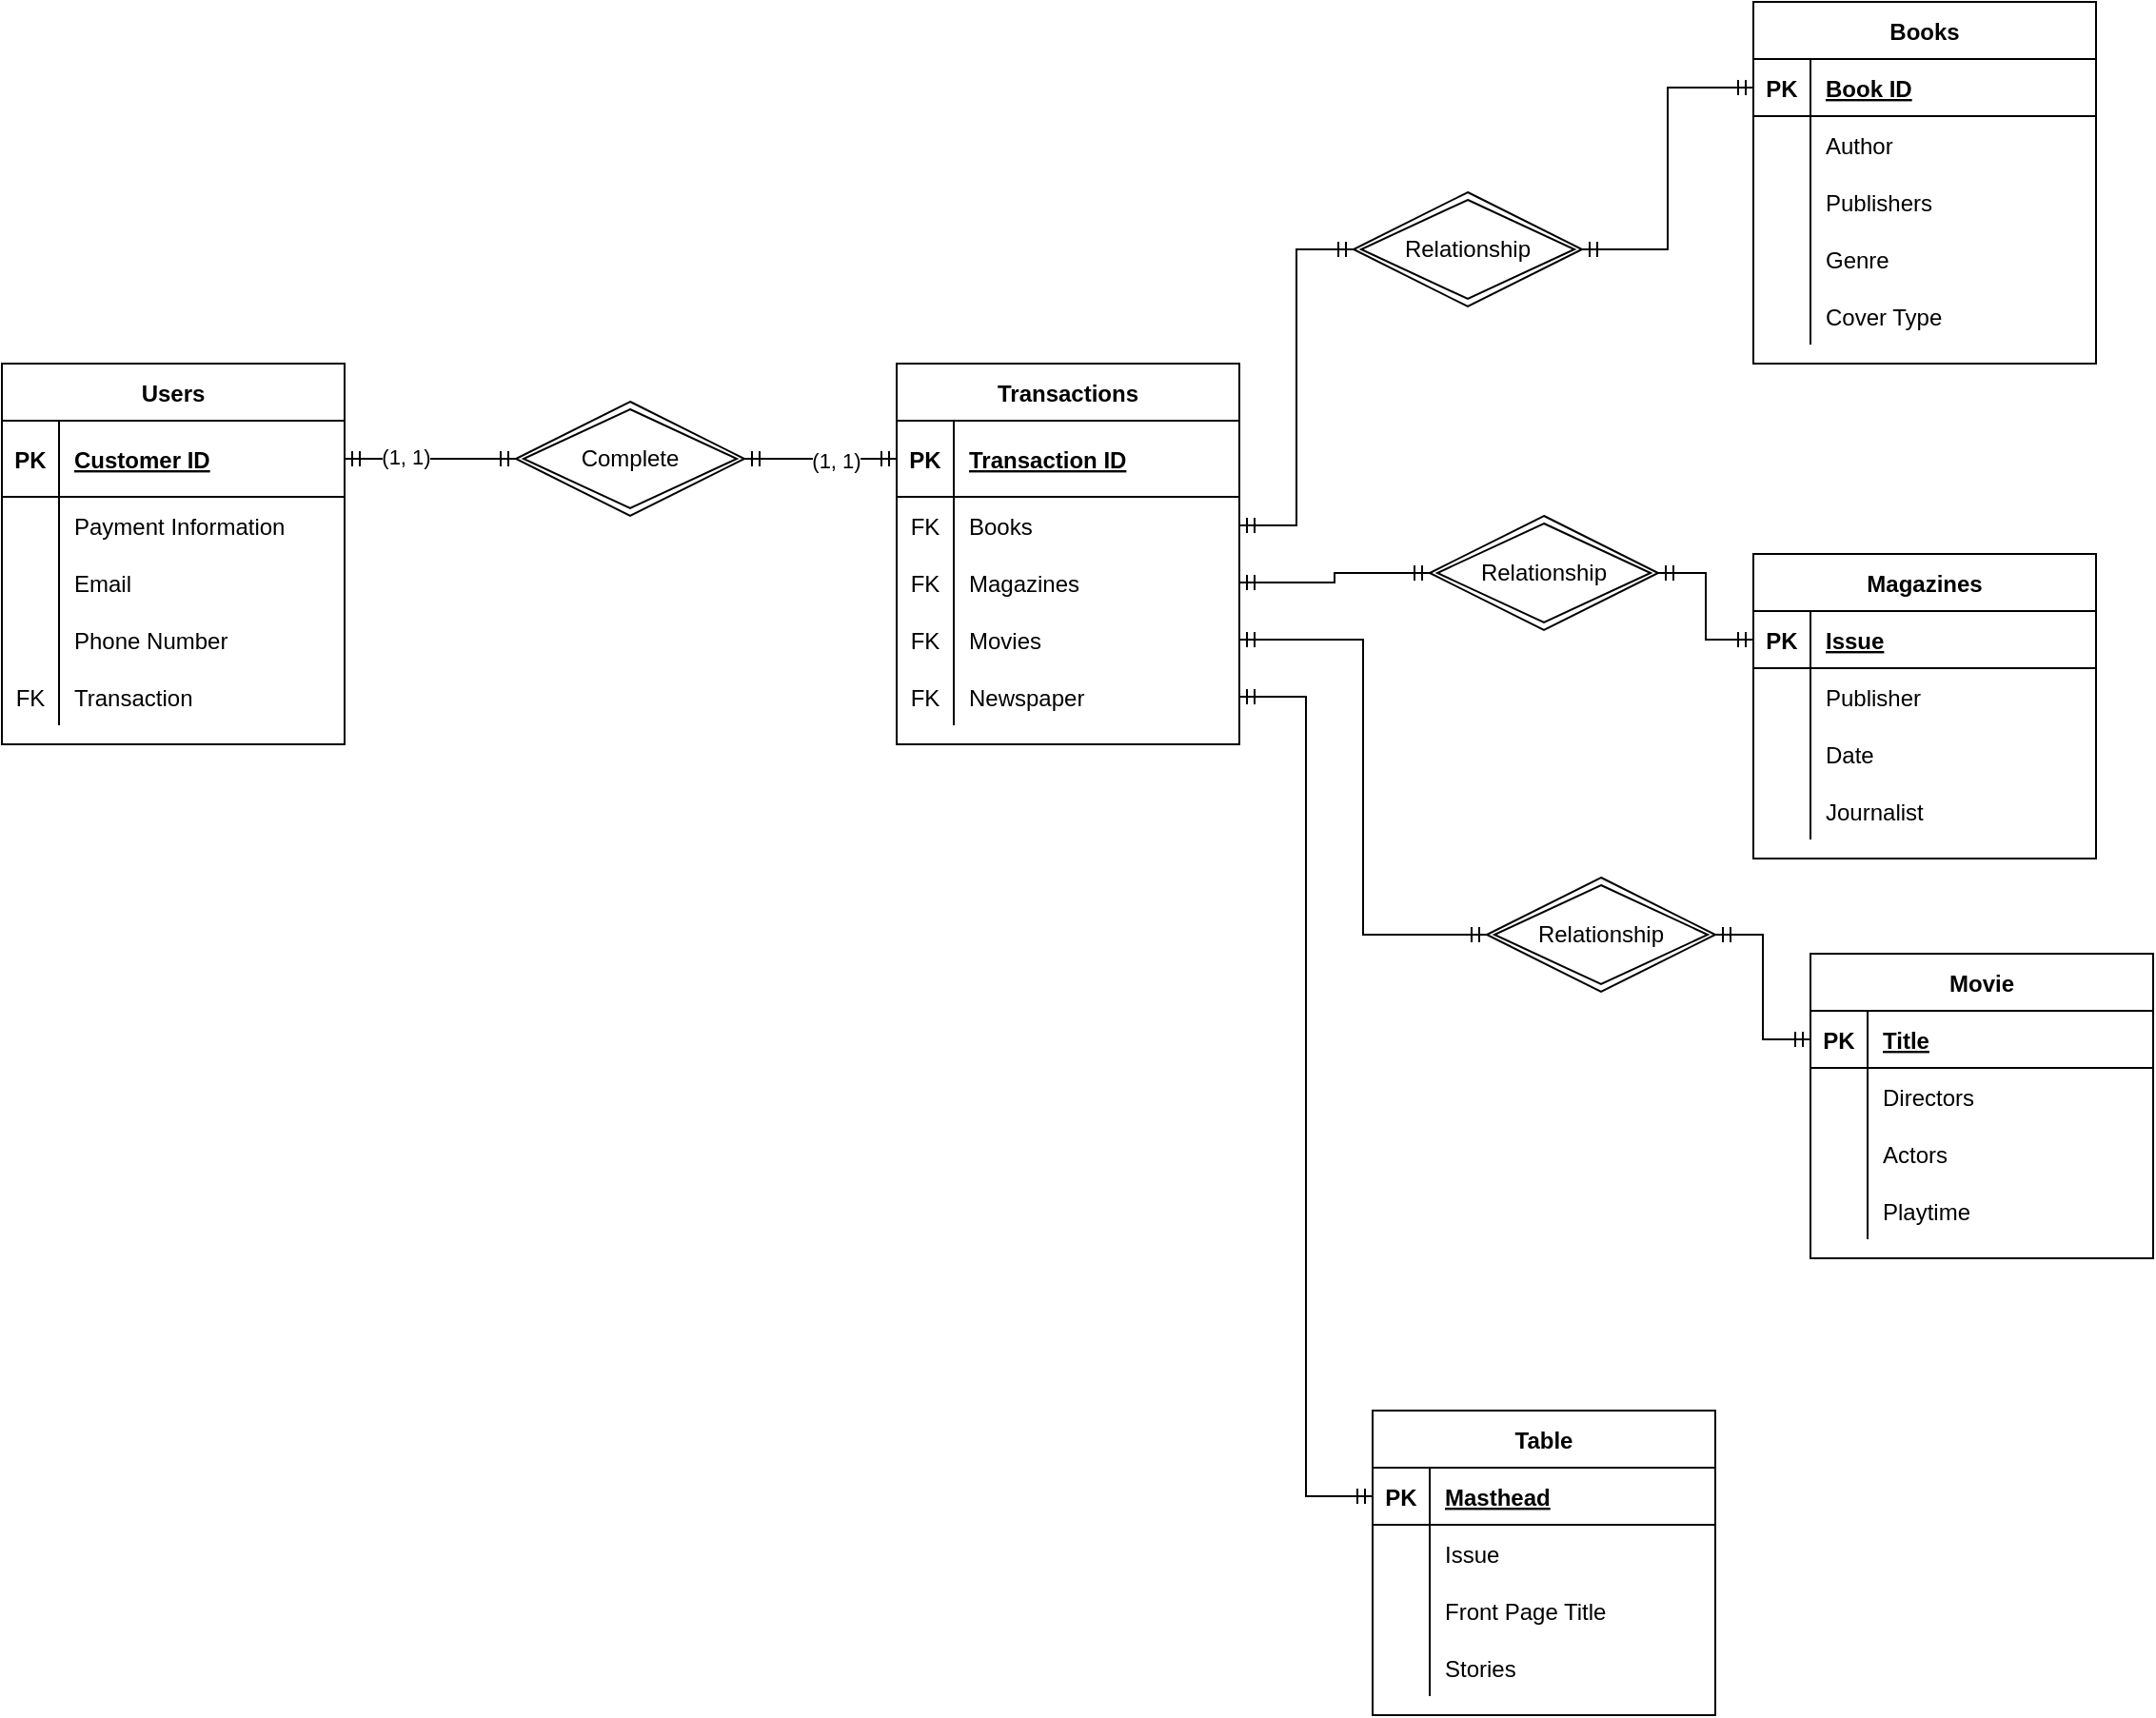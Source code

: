 <mxfile version="13.8.7" type="github">
  <diagram id="-OkYeFlXcW50eORPE0BI" name="Page-1">
    <mxGraphModel dx="1483" dy="829" grid="1" gridSize="10" guides="1" tooltips="1" connect="1" arrows="1" fold="1" page="1" pageScale="1" pageWidth="850" pageHeight="1100" math="0" shadow="0">
      <root>
        <mxCell id="0" />
        <mxCell id="1" parent="0" />
        <mxCell id="07V4wg7Vuul0YKt843KW-1" value="Users" style="shape=table;startSize=30;container=1;collapsible=1;childLayout=tableLayout;fixedRows=1;rowLines=0;fontStyle=1;align=center;resizeLast=1;" vertex="1" parent="1">
          <mxGeometry x="110" y="200" width="180" height="200" as="geometry" />
        </mxCell>
        <mxCell id="07V4wg7Vuul0YKt843KW-2" value="" style="shape=partialRectangle;collapsible=0;dropTarget=0;pointerEvents=0;fillColor=none;top=0;left=0;bottom=1;right=0;points=[[0,0.5],[1,0.5]];portConstraint=eastwest;" vertex="1" parent="07V4wg7Vuul0YKt843KW-1">
          <mxGeometry y="30" width="180" height="40" as="geometry" />
        </mxCell>
        <mxCell id="07V4wg7Vuul0YKt843KW-3" value="PK" style="shape=partialRectangle;connectable=0;fillColor=none;top=0;left=0;bottom=0;right=0;fontStyle=1;overflow=hidden;" vertex="1" parent="07V4wg7Vuul0YKt843KW-2">
          <mxGeometry width="30" height="40" as="geometry" />
        </mxCell>
        <mxCell id="07V4wg7Vuul0YKt843KW-4" value="Customer ID" style="shape=partialRectangle;connectable=0;fillColor=none;top=0;left=0;bottom=0;right=0;align=left;spacingLeft=6;fontStyle=5;overflow=hidden;" vertex="1" parent="07V4wg7Vuul0YKt843KW-2">
          <mxGeometry x="30" width="150" height="40" as="geometry" />
        </mxCell>
        <mxCell id="07V4wg7Vuul0YKt843KW-5" value="" style="shape=partialRectangle;collapsible=0;dropTarget=0;pointerEvents=0;fillColor=none;top=0;left=0;bottom=0;right=0;points=[[0,0.5],[1,0.5]];portConstraint=eastwest;" vertex="1" parent="07V4wg7Vuul0YKt843KW-1">
          <mxGeometry y="70" width="180" height="30" as="geometry" />
        </mxCell>
        <mxCell id="07V4wg7Vuul0YKt843KW-6" value="" style="shape=partialRectangle;connectable=0;fillColor=none;top=0;left=0;bottom=0;right=0;editable=1;overflow=hidden;" vertex="1" parent="07V4wg7Vuul0YKt843KW-5">
          <mxGeometry width="30" height="30" as="geometry" />
        </mxCell>
        <mxCell id="07V4wg7Vuul0YKt843KW-7" value="Payment Information" style="shape=partialRectangle;connectable=0;fillColor=none;top=0;left=0;bottom=0;right=0;align=left;spacingLeft=6;overflow=hidden;" vertex="1" parent="07V4wg7Vuul0YKt843KW-5">
          <mxGeometry x="30" width="150" height="30" as="geometry" />
        </mxCell>
        <mxCell id="07V4wg7Vuul0YKt843KW-8" value="" style="shape=partialRectangle;collapsible=0;dropTarget=0;pointerEvents=0;fillColor=none;top=0;left=0;bottom=0;right=0;points=[[0,0.5],[1,0.5]];portConstraint=eastwest;" vertex="1" parent="07V4wg7Vuul0YKt843KW-1">
          <mxGeometry y="100" width="180" height="30" as="geometry" />
        </mxCell>
        <mxCell id="07V4wg7Vuul0YKt843KW-9" value="" style="shape=partialRectangle;connectable=0;fillColor=none;top=0;left=0;bottom=0;right=0;editable=1;overflow=hidden;" vertex="1" parent="07V4wg7Vuul0YKt843KW-8">
          <mxGeometry width="30" height="30" as="geometry" />
        </mxCell>
        <mxCell id="07V4wg7Vuul0YKt843KW-10" value="Email" style="shape=partialRectangle;connectable=0;fillColor=none;top=0;left=0;bottom=0;right=0;align=left;spacingLeft=6;overflow=hidden;" vertex="1" parent="07V4wg7Vuul0YKt843KW-8">
          <mxGeometry x="30" width="150" height="30" as="geometry" />
        </mxCell>
        <mxCell id="07V4wg7Vuul0YKt843KW-11" value="" style="shape=partialRectangle;collapsible=0;dropTarget=0;pointerEvents=0;fillColor=none;top=0;left=0;bottom=0;right=0;points=[[0,0.5],[1,0.5]];portConstraint=eastwest;" vertex="1" parent="07V4wg7Vuul0YKt843KW-1">
          <mxGeometry y="130" width="180" height="30" as="geometry" />
        </mxCell>
        <mxCell id="07V4wg7Vuul0YKt843KW-12" value="" style="shape=partialRectangle;connectable=0;fillColor=none;top=0;left=0;bottom=0;right=0;editable=1;overflow=hidden;" vertex="1" parent="07V4wg7Vuul0YKt843KW-11">
          <mxGeometry width="30" height="30" as="geometry" />
        </mxCell>
        <mxCell id="07V4wg7Vuul0YKt843KW-13" value="Phone Number" style="shape=partialRectangle;connectable=0;fillColor=none;top=0;left=0;bottom=0;right=0;align=left;spacingLeft=6;overflow=hidden;" vertex="1" parent="07V4wg7Vuul0YKt843KW-11">
          <mxGeometry x="30" width="150" height="30" as="geometry" />
        </mxCell>
        <mxCell id="07V4wg7Vuul0YKt843KW-79" value="" style="shape=partialRectangle;collapsible=0;dropTarget=0;pointerEvents=0;fillColor=none;top=0;left=0;bottom=0;right=0;points=[[0,0.5],[1,0.5]];portConstraint=eastwest;" vertex="1" parent="07V4wg7Vuul0YKt843KW-1">
          <mxGeometry y="160" width="180" height="30" as="geometry" />
        </mxCell>
        <mxCell id="07V4wg7Vuul0YKt843KW-80" value="FK" style="shape=partialRectangle;connectable=0;fillColor=none;top=0;left=0;bottom=0;right=0;editable=1;overflow=hidden;" vertex="1" parent="07V4wg7Vuul0YKt843KW-79">
          <mxGeometry width="30" height="30" as="geometry" />
        </mxCell>
        <mxCell id="07V4wg7Vuul0YKt843KW-81" value="Transaction" style="shape=partialRectangle;connectable=0;fillColor=none;top=0;left=0;bottom=0;right=0;align=left;spacingLeft=6;overflow=hidden;" vertex="1" parent="07V4wg7Vuul0YKt843KW-79">
          <mxGeometry x="30" width="150" height="30" as="geometry" />
        </mxCell>
        <mxCell id="07V4wg7Vuul0YKt843KW-14" value="Books" style="shape=table;startSize=30;container=1;collapsible=1;childLayout=tableLayout;fixedRows=1;rowLines=0;fontStyle=1;align=center;resizeLast=1;" vertex="1" parent="1">
          <mxGeometry x="1030" y="10" width="180" height="190" as="geometry" />
        </mxCell>
        <mxCell id="07V4wg7Vuul0YKt843KW-15" value="" style="shape=partialRectangle;collapsible=0;dropTarget=0;pointerEvents=0;fillColor=none;top=0;left=0;bottom=1;right=0;points=[[0,0.5],[1,0.5]];portConstraint=eastwest;" vertex="1" parent="07V4wg7Vuul0YKt843KW-14">
          <mxGeometry y="30" width="180" height="30" as="geometry" />
        </mxCell>
        <mxCell id="07V4wg7Vuul0YKt843KW-16" value="PK" style="shape=partialRectangle;connectable=0;fillColor=none;top=0;left=0;bottom=0;right=0;fontStyle=1;overflow=hidden;" vertex="1" parent="07V4wg7Vuul0YKt843KW-15">
          <mxGeometry width="30" height="30" as="geometry" />
        </mxCell>
        <mxCell id="07V4wg7Vuul0YKt843KW-17" value="Book ID" style="shape=partialRectangle;connectable=0;fillColor=none;top=0;left=0;bottom=0;right=0;align=left;spacingLeft=6;fontStyle=5;overflow=hidden;" vertex="1" parent="07V4wg7Vuul0YKt843KW-15">
          <mxGeometry x="30" width="150" height="30" as="geometry" />
        </mxCell>
        <mxCell id="07V4wg7Vuul0YKt843KW-18" value="" style="shape=partialRectangle;collapsible=0;dropTarget=0;pointerEvents=0;fillColor=none;top=0;left=0;bottom=0;right=0;points=[[0,0.5],[1,0.5]];portConstraint=eastwest;" vertex="1" parent="07V4wg7Vuul0YKt843KW-14">
          <mxGeometry y="60" width="180" height="30" as="geometry" />
        </mxCell>
        <mxCell id="07V4wg7Vuul0YKt843KW-19" value="" style="shape=partialRectangle;connectable=0;fillColor=none;top=0;left=0;bottom=0;right=0;editable=1;overflow=hidden;" vertex="1" parent="07V4wg7Vuul0YKt843KW-18">
          <mxGeometry width="30" height="30" as="geometry" />
        </mxCell>
        <mxCell id="07V4wg7Vuul0YKt843KW-20" value="Author" style="shape=partialRectangle;connectable=0;fillColor=none;top=0;left=0;bottom=0;right=0;align=left;spacingLeft=6;overflow=hidden;" vertex="1" parent="07V4wg7Vuul0YKt843KW-18">
          <mxGeometry x="30" width="150" height="30" as="geometry" />
        </mxCell>
        <mxCell id="07V4wg7Vuul0YKt843KW-21" value="" style="shape=partialRectangle;collapsible=0;dropTarget=0;pointerEvents=0;fillColor=none;top=0;left=0;bottom=0;right=0;points=[[0,0.5],[1,0.5]];portConstraint=eastwest;" vertex="1" parent="07V4wg7Vuul0YKt843KW-14">
          <mxGeometry y="90" width="180" height="30" as="geometry" />
        </mxCell>
        <mxCell id="07V4wg7Vuul0YKt843KW-22" value="" style="shape=partialRectangle;connectable=0;fillColor=none;top=0;left=0;bottom=0;right=0;editable=1;overflow=hidden;" vertex="1" parent="07V4wg7Vuul0YKt843KW-21">
          <mxGeometry width="30" height="30" as="geometry" />
        </mxCell>
        <mxCell id="07V4wg7Vuul0YKt843KW-23" value="Publishers" style="shape=partialRectangle;connectable=0;fillColor=none;top=0;left=0;bottom=0;right=0;align=left;spacingLeft=6;overflow=hidden;" vertex="1" parent="07V4wg7Vuul0YKt843KW-21">
          <mxGeometry x="30" width="150" height="30" as="geometry" />
        </mxCell>
        <mxCell id="07V4wg7Vuul0YKt843KW-24" value="" style="shape=partialRectangle;collapsible=0;dropTarget=0;pointerEvents=0;fillColor=none;top=0;left=0;bottom=0;right=0;points=[[0,0.5],[1,0.5]];portConstraint=eastwest;" vertex="1" parent="07V4wg7Vuul0YKt843KW-14">
          <mxGeometry y="120" width="180" height="30" as="geometry" />
        </mxCell>
        <mxCell id="07V4wg7Vuul0YKt843KW-25" value="" style="shape=partialRectangle;connectable=0;fillColor=none;top=0;left=0;bottom=0;right=0;editable=1;overflow=hidden;" vertex="1" parent="07V4wg7Vuul0YKt843KW-24">
          <mxGeometry width="30" height="30" as="geometry" />
        </mxCell>
        <mxCell id="07V4wg7Vuul0YKt843KW-26" value="Genre" style="shape=partialRectangle;connectable=0;fillColor=none;top=0;left=0;bottom=0;right=0;align=left;spacingLeft=6;overflow=hidden;" vertex="1" parent="07V4wg7Vuul0YKt843KW-24">
          <mxGeometry x="30" width="150" height="30" as="geometry" />
        </mxCell>
        <mxCell id="07V4wg7Vuul0YKt843KW-88" value="" style="shape=partialRectangle;collapsible=0;dropTarget=0;pointerEvents=0;fillColor=none;top=0;left=0;bottom=0;right=0;points=[[0,0.5],[1,0.5]];portConstraint=eastwest;" vertex="1" parent="07V4wg7Vuul0YKt843KW-14">
          <mxGeometry y="150" width="180" height="30" as="geometry" />
        </mxCell>
        <mxCell id="07V4wg7Vuul0YKt843KW-89" value="" style="shape=partialRectangle;connectable=0;fillColor=none;top=0;left=0;bottom=0;right=0;editable=1;overflow=hidden;" vertex="1" parent="07V4wg7Vuul0YKt843KW-88">
          <mxGeometry width="30" height="30" as="geometry" />
        </mxCell>
        <mxCell id="07V4wg7Vuul0YKt843KW-90" value="Cover Type" style="shape=partialRectangle;connectable=0;fillColor=none;top=0;left=0;bottom=0;right=0;align=left;spacingLeft=6;overflow=hidden;" vertex="1" parent="07V4wg7Vuul0YKt843KW-88">
          <mxGeometry x="30" width="150" height="30" as="geometry" />
        </mxCell>
        <mxCell id="07V4wg7Vuul0YKt843KW-27" value="Movie" style="shape=table;startSize=30;container=1;collapsible=1;childLayout=tableLayout;fixedRows=1;rowLines=0;fontStyle=1;align=center;resizeLast=1;" vertex="1" parent="1">
          <mxGeometry x="1060" y="510" width="180" height="160" as="geometry" />
        </mxCell>
        <mxCell id="07V4wg7Vuul0YKt843KW-28" value="" style="shape=partialRectangle;collapsible=0;dropTarget=0;pointerEvents=0;fillColor=none;top=0;left=0;bottom=1;right=0;points=[[0,0.5],[1,0.5]];portConstraint=eastwest;" vertex="1" parent="07V4wg7Vuul0YKt843KW-27">
          <mxGeometry y="30" width="180" height="30" as="geometry" />
        </mxCell>
        <mxCell id="07V4wg7Vuul0YKt843KW-29" value="PK" style="shape=partialRectangle;connectable=0;fillColor=none;top=0;left=0;bottom=0;right=0;fontStyle=1;overflow=hidden;" vertex="1" parent="07V4wg7Vuul0YKt843KW-28">
          <mxGeometry width="30" height="30" as="geometry" />
        </mxCell>
        <mxCell id="07V4wg7Vuul0YKt843KW-30" value="Title" style="shape=partialRectangle;connectable=0;fillColor=none;top=0;left=0;bottom=0;right=0;align=left;spacingLeft=6;fontStyle=5;overflow=hidden;" vertex="1" parent="07V4wg7Vuul0YKt843KW-28">
          <mxGeometry x="30" width="150" height="30" as="geometry" />
        </mxCell>
        <mxCell id="07V4wg7Vuul0YKt843KW-31" value="" style="shape=partialRectangle;collapsible=0;dropTarget=0;pointerEvents=0;fillColor=none;top=0;left=0;bottom=0;right=0;points=[[0,0.5],[1,0.5]];portConstraint=eastwest;" vertex="1" parent="07V4wg7Vuul0YKt843KW-27">
          <mxGeometry y="60" width="180" height="30" as="geometry" />
        </mxCell>
        <mxCell id="07V4wg7Vuul0YKt843KW-32" value="" style="shape=partialRectangle;connectable=0;fillColor=none;top=0;left=0;bottom=0;right=0;editable=1;overflow=hidden;" vertex="1" parent="07V4wg7Vuul0YKt843KW-31">
          <mxGeometry width="30" height="30" as="geometry" />
        </mxCell>
        <mxCell id="07V4wg7Vuul0YKt843KW-33" value="Directors" style="shape=partialRectangle;connectable=0;fillColor=none;top=0;left=0;bottom=0;right=0;align=left;spacingLeft=6;overflow=hidden;" vertex="1" parent="07V4wg7Vuul0YKt843KW-31">
          <mxGeometry x="30" width="150" height="30" as="geometry" />
        </mxCell>
        <mxCell id="07V4wg7Vuul0YKt843KW-34" value="" style="shape=partialRectangle;collapsible=0;dropTarget=0;pointerEvents=0;fillColor=none;top=0;left=0;bottom=0;right=0;points=[[0,0.5],[1,0.5]];portConstraint=eastwest;" vertex="1" parent="07V4wg7Vuul0YKt843KW-27">
          <mxGeometry y="90" width="180" height="30" as="geometry" />
        </mxCell>
        <mxCell id="07V4wg7Vuul0YKt843KW-35" value="" style="shape=partialRectangle;connectable=0;fillColor=none;top=0;left=0;bottom=0;right=0;editable=1;overflow=hidden;" vertex="1" parent="07V4wg7Vuul0YKt843KW-34">
          <mxGeometry width="30" height="30" as="geometry" />
        </mxCell>
        <mxCell id="07V4wg7Vuul0YKt843KW-36" value="Actors" style="shape=partialRectangle;connectable=0;fillColor=none;top=0;left=0;bottom=0;right=0;align=left;spacingLeft=6;overflow=hidden;" vertex="1" parent="07V4wg7Vuul0YKt843KW-34">
          <mxGeometry x="30" width="150" height="30" as="geometry" />
        </mxCell>
        <mxCell id="07V4wg7Vuul0YKt843KW-37" value="" style="shape=partialRectangle;collapsible=0;dropTarget=0;pointerEvents=0;fillColor=none;top=0;left=0;bottom=0;right=0;points=[[0,0.5],[1,0.5]];portConstraint=eastwest;" vertex="1" parent="07V4wg7Vuul0YKt843KW-27">
          <mxGeometry y="120" width="180" height="30" as="geometry" />
        </mxCell>
        <mxCell id="07V4wg7Vuul0YKt843KW-38" value="" style="shape=partialRectangle;connectable=0;fillColor=none;top=0;left=0;bottom=0;right=0;editable=1;overflow=hidden;" vertex="1" parent="07V4wg7Vuul0YKt843KW-37">
          <mxGeometry width="30" height="30" as="geometry" />
        </mxCell>
        <mxCell id="07V4wg7Vuul0YKt843KW-39" value="Playtime" style="shape=partialRectangle;connectable=0;fillColor=none;top=0;left=0;bottom=0;right=0;align=left;spacingLeft=6;overflow=hidden;" vertex="1" parent="07V4wg7Vuul0YKt843KW-37">
          <mxGeometry x="30" width="150" height="30" as="geometry" />
        </mxCell>
        <mxCell id="07V4wg7Vuul0YKt843KW-40" value="Magazines" style="shape=table;startSize=30;container=1;collapsible=1;childLayout=tableLayout;fixedRows=1;rowLines=0;fontStyle=1;align=center;resizeLast=1;" vertex="1" parent="1">
          <mxGeometry x="1030" y="300" width="180" height="160" as="geometry" />
        </mxCell>
        <mxCell id="07V4wg7Vuul0YKt843KW-41" value="" style="shape=partialRectangle;collapsible=0;dropTarget=0;pointerEvents=0;fillColor=none;top=0;left=0;bottom=1;right=0;points=[[0,0.5],[1,0.5]];portConstraint=eastwest;" vertex="1" parent="07V4wg7Vuul0YKt843KW-40">
          <mxGeometry y="30" width="180" height="30" as="geometry" />
        </mxCell>
        <mxCell id="07V4wg7Vuul0YKt843KW-42" value="PK" style="shape=partialRectangle;connectable=0;fillColor=none;top=0;left=0;bottom=0;right=0;fontStyle=1;overflow=hidden;" vertex="1" parent="07V4wg7Vuul0YKt843KW-41">
          <mxGeometry width="30" height="30" as="geometry" />
        </mxCell>
        <mxCell id="07V4wg7Vuul0YKt843KW-43" value="Issue" style="shape=partialRectangle;connectable=0;fillColor=none;top=0;left=0;bottom=0;right=0;align=left;spacingLeft=6;fontStyle=5;overflow=hidden;" vertex="1" parent="07V4wg7Vuul0YKt843KW-41">
          <mxGeometry x="30" width="150" height="30" as="geometry" />
        </mxCell>
        <mxCell id="07V4wg7Vuul0YKt843KW-44" value="" style="shape=partialRectangle;collapsible=0;dropTarget=0;pointerEvents=0;fillColor=none;top=0;left=0;bottom=0;right=0;points=[[0,0.5],[1,0.5]];portConstraint=eastwest;" vertex="1" parent="07V4wg7Vuul0YKt843KW-40">
          <mxGeometry y="60" width="180" height="30" as="geometry" />
        </mxCell>
        <mxCell id="07V4wg7Vuul0YKt843KW-45" value="" style="shape=partialRectangle;connectable=0;fillColor=none;top=0;left=0;bottom=0;right=0;editable=1;overflow=hidden;" vertex="1" parent="07V4wg7Vuul0YKt843KW-44">
          <mxGeometry width="30" height="30" as="geometry" />
        </mxCell>
        <mxCell id="07V4wg7Vuul0YKt843KW-46" value="Publisher" style="shape=partialRectangle;connectable=0;fillColor=none;top=0;left=0;bottom=0;right=0;align=left;spacingLeft=6;overflow=hidden;" vertex="1" parent="07V4wg7Vuul0YKt843KW-44">
          <mxGeometry x="30" width="150" height="30" as="geometry" />
        </mxCell>
        <mxCell id="07V4wg7Vuul0YKt843KW-47" value="" style="shape=partialRectangle;collapsible=0;dropTarget=0;pointerEvents=0;fillColor=none;top=0;left=0;bottom=0;right=0;points=[[0,0.5],[1,0.5]];portConstraint=eastwest;" vertex="1" parent="07V4wg7Vuul0YKt843KW-40">
          <mxGeometry y="90" width="180" height="30" as="geometry" />
        </mxCell>
        <mxCell id="07V4wg7Vuul0YKt843KW-48" value="" style="shape=partialRectangle;connectable=0;fillColor=none;top=0;left=0;bottom=0;right=0;editable=1;overflow=hidden;" vertex="1" parent="07V4wg7Vuul0YKt843KW-47">
          <mxGeometry width="30" height="30" as="geometry" />
        </mxCell>
        <mxCell id="07V4wg7Vuul0YKt843KW-49" value="Date" style="shape=partialRectangle;connectable=0;fillColor=none;top=0;left=0;bottom=0;right=0;align=left;spacingLeft=6;overflow=hidden;" vertex="1" parent="07V4wg7Vuul0YKt843KW-47">
          <mxGeometry x="30" width="150" height="30" as="geometry" />
        </mxCell>
        <mxCell id="07V4wg7Vuul0YKt843KW-50" value="" style="shape=partialRectangle;collapsible=0;dropTarget=0;pointerEvents=0;fillColor=none;top=0;left=0;bottom=0;right=0;points=[[0,0.5],[1,0.5]];portConstraint=eastwest;" vertex="1" parent="07V4wg7Vuul0YKt843KW-40">
          <mxGeometry y="120" width="180" height="30" as="geometry" />
        </mxCell>
        <mxCell id="07V4wg7Vuul0YKt843KW-51" value="" style="shape=partialRectangle;connectable=0;fillColor=none;top=0;left=0;bottom=0;right=0;editable=1;overflow=hidden;" vertex="1" parent="07V4wg7Vuul0YKt843KW-50">
          <mxGeometry width="30" height="30" as="geometry" />
        </mxCell>
        <mxCell id="07V4wg7Vuul0YKt843KW-52" value="Journalist" style="shape=partialRectangle;connectable=0;fillColor=none;top=0;left=0;bottom=0;right=0;align=left;spacingLeft=6;overflow=hidden;" vertex="1" parent="07V4wg7Vuul0YKt843KW-50">
          <mxGeometry x="30" width="150" height="30" as="geometry" />
        </mxCell>
        <mxCell id="07V4wg7Vuul0YKt843KW-53" value="Table" style="shape=table;startSize=30;container=1;collapsible=1;childLayout=tableLayout;fixedRows=1;rowLines=0;fontStyle=1;align=center;resizeLast=1;" vertex="1" parent="1">
          <mxGeometry x="830" y="750" width="180" height="160" as="geometry" />
        </mxCell>
        <mxCell id="07V4wg7Vuul0YKt843KW-54" value="" style="shape=partialRectangle;collapsible=0;dropTarget=0;pointerEvents=0;fillColor=none;top=0;left=0;bottom=1;right=0;points=[[0,0.5],[1,0.5]];portConstraint=eastwest;" vertex="1" parent="07V4wg7Vuul0YKt843KW-53">
          <mxGeometry y="30" width="180" height="30" as="geometry" />
        </mxCell>
        <mxCell id="07V4wg7Vuul0YKt843KW-55" value="PK" style="shape=partialRectangle;connectable=0;fillColor=none;top=0;left=0;bottom=0;right=0;fontStyle=1;overflow=hidden;" vertex="1" parent="07V4wg7Vuul0YKt843KW-54">
          <mxGeometry width="30" height="30" as="geometry" />
        </mxCell>
        <mxCell id="07V4wg7Vuul0YKt843KW-56" value="Masthead" style="shape=partialRectangle;connectable=0;fillColor=none;top=0;left=0;bottom=0;right=0;align=left;spacingLeft=6;fontStyle=5;overflow=hidden;" vertex="1" parent="07V4wg7Vuul0YKt843KW-54">
          <mxGeometry x="30" width="150" height="30" as="geometry" />
        </mxCell>
        <mxCell id="07V4wg7Vuul0YKt843KW-57" value="" style="shape=partialRectangle;collapsible=0;dropTarget=0;pointerEvents=0;fillColor=none;top=0;left=0;bottom=0;right=0;points=[[0,0.5],[1,0.5]];portConstraint=eastwest;" vertex="1" parent="07V4wg7Vuul0YKt843KW-53">
          <mxGeometry y="60" width="180" height="30" as="geometry" />
        </mxCell>
        <mxCell id="07V4wg7Vuul0YKt843KW-58" value="" style="shape=partialRectangle;connectable=0;fillColor=none;top=0;left=0;bottom=0;right=0;editable=1;overflow=hidden;" vertex="1" parent="07V4wg7Vuul0YKt843KW-57">
          <mxGeometry width="30" height="30" as="geometry" />
        </mxCell>
        <mxCell id="07V4wg7Vuul0YKt843KW-59" value="Issue" style="shape=partialRectangle;connectable=0;fillColor=none;top=0;left=0;bottom=0;right=0;align=left;spacingLeft=6;overflow=hidden;" vertex="1" parent="07V4wg7Vuul0YKt843KW-57">
          <mxGeometry x="30" width="150" height="30" as="geometry" />
        </mxCell>
        <mxCell id="07V4wg7Vuul0YKt843KW-60" value="" style="shape=partialRectangle;collapsible=0;dropTarget=0;pointerEvents=0;fillColor=none;top=0;left=0;bottom=0;right=0;points=[[0,0.5],[1,0.5]];portConstraint=eastwest;" vertex="1" parent="07V4wg7Vuul0YKt843KW-53">
          <mxGeometry y="90" width="180" height="30" as="geometry" />
        </mxCell>
        <mxCell id="07V4wg7Vuul0YKt843KW-61" value="" style="shape=partialRectangle;connectable=0;fillColor=none;top=0;left=0;bottom=0;right=0;editable=1;overflow=hidden;" vertex="1" parent="07V4wg7Vuul0YKt843KW-60">
          <mxGeometry width="30" height="30" as="geometry" />
        </mxCell>
        <mxCell id="07V4wg7Vuul0YKt843KW-62" value="Front Page Title" style="shape=partialRectangle;connectable=0;fillColor=none;top=0;left=0;bottom=0;right=0;align=left;spacingLeft=6;overflow=hidden;" vertex="1" parent="07V4wg7Vuul0YKt843KW-60">
          <mxGeometry x="30" width="150" height="30" as="geometry" />
        </mxCell>
        <mxCell id="07V4wg7Vuul0YKt843KW-63" value="" style="shape=partialRectangle;collapsible=0;dropTarget=0;pointerEvents=0;fillColor=none;top=0;left=0;bottom=0;right=0;points=[[0,0.5],[1,0.5]];portConstraint=eastwest;" vertex="1" parent="07V4wg7Vuul0YKt843KW-53">
          <mxGeometry y="120" width="180" height="30" as="geometry" />
        </mxCell>
        <mxCell id="07V4wg7Vuul0YKt843KW-64" value="" style="shape=partialRectangle;connectable=0;fillColor=none;top=0;left=0;bottom=0;right=0;editable=1;overflow=hidden;" vertex="1" parent="07V4wg7Vuul0YKt843KW-63">
          <mxGeometry width="30" height="30" as="geometry" />
        </mxCell>
        <mxCell id="07V4wg7Vuul0YKt843KW-65" value="Stories" style="shape=partialRectangle;connectable=0;fillColor=none;top=0;left=0;bottom=0;right=0;align=left;spacingLeft=6;overflow=hidden;" vertex="1" parent="07V4wg7Vuul0YKt843KW-63">
          <mxGeometry x="30" width="150" height="30" as="geometry" />
        </mxCell>
        <mxCell id="07V4wg7Vuul0YKt843KW-66" value="Transactions" style="shape=table;startSize=30;container=1;collapsible=1;childLayout=tableLayout;fixedRows=1;rowLines=0;fontStyle=1;align=center;resizeLast=1;" vertex="1" parent="1">
          <mxGeometry x="580" y="200" width="180" height="200" as="geometry" />
        </mxCell>
        <mxCell id="07V4wg7Vuul0YKt843KW-67" value="" style="shape=partialRectangle;collapsible=0;dropTarget=0;pointerEvents=0;fillColor=none;top=0;left=0;bottom=1;right=0;points=[[0,0.5],[1,0.5]];portConstraint=eastwest;" vertex="1" parent="07V4wg7Vuul0YKt843KW-66">
          <mxGeometry y="30" width="180" height="40" as="geometry" />
        </mxCell>
        <mxCell id="07V4wg7Vuul0YKt843KW-68" value="PK" style="shape=partialRectangle;connectable=0;fillColor=none;top=0;left=0;bottom=0;right=0;fontStyle=1;overflow=hidden;" vertex="1" parent="07V4wg7Vuul0YKt843KW-67">
          <mxGeometry width="30" height="40" as="geometry" />
        </mxCell>
        <mxCell id="07V4wg7Vuul0YKt843KW-69" value="Transaction ID" style="shape=partialRectangle;connectable=0;fillColor=none;top=0;left=0;bottom=0;right=0;align=left;spacingLeft=6;fontStyle=5;overflow=hidden;" vertex="1" parent="07V4wg7Vuul0YKt843KW-67">
          <mxGeometry x="30" width="150" height="40" as="geometry" />
        </mxCell>
        <mxCell id="07V4wg7Vuul0YKt843KW-70" value="" style="shape=partialRectangle;collapsible=0;dropTarget=0;pointerEvents=0;fillColor=none;top=0;left=0;bottom=0;right=0;points=[[0,0.5],[1,0.5]];portConstraint=eastwest;" vertex="1" parent="07V4wg7Vuul0YKt843KW-66">
          <mxGeometry y="70" width="180" height="30" as="geometry" />
        </mxCell>
        <mxCell id="07V4wg7Vuul0YKt843KW-71" value="FK" style="shape=partialRectangle;connectable=0;fillColor=none;top=0;left=0;bottom=0;right=0;editable=1;overflow=hidden;" vertex="1" parent="07V4wg7Vuul0YKt843KW-70">
          <mxGeometry width="30" height="30" as="geometry" />
        </mxCell>
        <mxCell id="07V4wg7Vuul0YKt843KW-72" value="Books" style="shape=partialRectangle;connectable=0;fillColor=none;top=0;left=0;bottom=0;right=0;align=left;spacingLeft=6;overflow=hidden;" vertex="1" parent="07V4wg7Vuul0YKt843KW-70">
          <mxGeometry x="30" width="150" height="30" as="geometry" />
        </mxCell>
        <mxCell id="07V4wg7Vuul0YKt843KW-73" value="" style="shape=partialRectangle;collapsible=0;dropTarget=0;pointerEvents=0;fillColor=none;top=0;left=0;bottom=0;right=0;points=[[0,0.5],[1,0.5]];portConstraint=eastwest;" vertex="1" parent="07V4wg7Vuul0YKt843KW-66">
          <mxGeometry y="100" width="180" height="30" as="geometry" />
        </mxCell>
        <mxCell id="07V4wg7Vuul0YKt843KW-74" value="FK" style="shape=partialRectangle;connectable=0;fillColor=none;top=0;left=0;bottom=0;right=0;editable=1;overflow=hidden;" vertex="1" parent="07V4wg7Vuul0YKt843KW-73">
          <mxGeometry width="30" height="30" as="geometry" />
        </mxCell>
        <mxCell id="07V4wg7Vuul0YKt843KW-75" value="Magazines" style="shape=partialRectangle;connectable=0;fillColor=none;top=0;left=0;bottom=0;right=0;align=left;spacingLeft=6;overflow=hidden;" vertex="1" parent="07V4wg7Vuul0YKt843KW-73">
          <mxGeometry x="30" width="150" height="30" as="geometry" />
        </mxCell>
        <mxCell id="07V4wg7Vuul0YKt843KW-76" value="" style="shape=partialRectangle;collapsible=0;dropTarget=0;pointerEvents=0;fillColor=none;top=0;left=0;bottom=0;right=0;points=[[0,0.5],[1,0.5]];portConstraint=eastwest;" vertex="1" parent="07V4wg7Vuul0YKt843KW-66">
          <mxGeometry y="130" width="180" height="30" as="geometry" />
        </mxCell>
        <mxCell id="07V4wg7Vuul0YKt843KW-77" value="FK" style="shape=partialRectangle;connectable=0;fillColor=none;top=0;left=0;bottom=0;right=0;editable=1;overflow=hidden;" vertex="1" parent="07V4wg7Vuul0YKt843KW-76">
          <mxGeometry width="30" height="30" as="geometry" />
        </mxCell>
        <mxCell id="07V4wg7Vuul0YKt843KW-78" value="Movies" style="shape=partialRectangle;connectable=0;fillColor=none;top=0;left=0;bottom=0;right=0;align=left;spacingLeft=6;overflow=hidden;" vertex="1" parent="07V4wg7Vuul0YKt843KW-76">
          <mxGeometry x="30" width="150" height="30" as="geometry" />
        </mxCell>
        <mxCell id="07V4wg7Vuul0YKt843KW-82" value="" style="shape=partialRectangle;collapsible=0;dropTarget=0;pointerEvents=0;fillColor=none;top=0;left=0;bottom=0;right=0;points=[[0,0.5],[1,0.5]];portConstraint=eastwest;" vertex="1" parent="07V4wg7Vuul0YKt843KW-66">
          <mxGeometry y="160" width="180" height="30" as="geometry" />
        </mxCell>
        <mxCell id="07V4wg7Vuul0YKt843KW-83" value="FK" style="shape=partialRectangle;connectable=0;fillColor=none;top=0;left=0;bottom=0;right=0;editable=1;overflow=hidden;" vertex="1" parent="07V4wg7Vuul0YKt843KW-82">
          <mxGeometry width="30" height="30" as="geometry" />
        </mxCell>
        <mxCell id="07V4wg7Vuul0YKt843KW-84" value="Newspaper" style="shape=partialRectangle;connectable=0;fillColor=none;top=0;left=0;bottom=0;right=0;align=left;spacingLeft=6;overflow=hidden;" vertex="1" parent="07V4wg7Vuul0YKt843KW-82">
          <mxGeometry x="30" width="150" height="30" as="geometry" />
        </mxCell>
        <mxCell id="07V4wg7Vuul0YKt843KW-93" value="Complete" style="shape=rhombus;double=1;perimeter=rhombusPerimeter;whiteSpace=wrap;html=1;align=center;" vertex="1" parent="1">
          <mxGeometry x="380" y="220" width="120" height="60" as="geometry" />
        </mxCell>
        <mxCell id="07V4wg7Vuul0YKt843KW-95" style="edgeStyle=orthogonalEdgeStyle;rounded=0;orthogonalLoop=1;jettySize=auto;html=1;exitX=1;exitY=0.5;exitDx=0;exitDy=0;entryX=0;entryY=0.5;entryDx=0;entryDy=0;startArrow=ERmandOne;startFill=0;endArrow=ERmandOne;endFill=0;" edge="1" parent="1" source="07V4wg7Vuul0YKt843KW-2" target="07V4wg7Vuul0YKt843KW-93">
          <mxGeometry relative="1" as="geometry" />
        </mxCell>
        <mxCell id="07V4wg7Vuul0YKt843KW-99" value="(1, 1)" style="edgeLabel;html=1;align=center;verticalAlign=middle;resizable=0;points=[];" vertex="1" connectable="0" parent="07V4wg7Vuul0YKt843KW-95">
          <mxGeometry x="-0.293" y="1" relative="1" as="geometry">
            <mxPoint as="offset" />
          </mxGeometry>
        </mxCell>
        <mxCell id="07V4wg7Vuul0YKt843KW-97" style="edgeStyle=orthogonalEdgeStyle;rounded=0;orthogonalLoop=1;jettySize=auto;html=1;exitX=0;exitY=0.5;exitDx=0;exitDy=0;entryX=1;entryY=0.5;entryDx=0;entryDy=0;startArrow=ERmandOne;startFill=0;endArrow=ERmandOne;endFill=0;" edge="1" parent="1" source="07V4wg7Vuul0YKt843KW-67" target="07V4wg7Vuul0YKt843KW-93">
          <mxGeometry relative="1" as="geometry" />
        </mxCell>
        <mxCell id="07V4wg7Vuul0YKt843KW-98" value="(1, 1)" style="edgeLabel;html=1;align=center;verticalAlign=middle;resizable=0;points=[];" vertex="1" connectable="0" parent="07V4wg7Vuul0YKt843KW-97">
          <mxGeometry x="-0.192" y="1" relative="1" as="geometry">
            <mxPoint as="offset" />
          </mxGeometry>
        </mxCell>
        <mxCell id="07V4wg7Vuul0YKt843KW-105" value="Relationship" style="shape=rhombus;double=1;perimeter=rhombusPerimeter;whiteSpace=wrap;html=1;align=center;" vertex="1" parent="1">
          <mxGeometry x="890" y="470" width="120" height="60" as="geometry" />
        </mxCell>
        <mxCell id="07V4wg7Vuul0YKt843KW-113" style="edgeStyle=orthogonalEdgeStyle;rounded=0;orthogonalLoop=1;jettySize=auto;html=1;exitX=1;exitY=0.5;exitDx=0;exitDy=0;entryX=0;entryY=0.5;entryDx=0;entryDy=0;startArrow=ERmandOne;startFill=0;endArrow=ERmandOne;endFill=0;" edge="1" parent="1" source="07V4wg7Vuul0YKt843KW-106" target="07V4wg7Vuul0YKt843KW-15">
          <mxGeometry relative="1" as="geometry" />
        </mxCell>
        <mxCell id="07V4wg7Vuul0YKt843KW-114" style="edgeStyle=orthogonalEdgeStyle;rounded=0;orthogonalLoop=1;jettySize=auto;html=1;exitX=0;exitY=0.5;exitDx=0;exitDy=0;entryX=1;entryY=0.5;entryDx=0;entryDy=0;startArrow=ERmandOne;startFill=0;endArrow=ERmandOne;endFill=0;" edge="1" parent="1" source="07V4wg7Vuul0YKt843KW-106" target="07V4wg7Vuul0YKt843KW-70">
          <mxGeometry relative="1" as="geometry" />
        </mxCell>
        <mxCell id="07V4wg7Vuul0YKt843KW-106" value="Relationship" style="shape=rhombus;double=1;perimeter=rhombusPerimeter;whiteSpace=wrap;html=1;align=center;" vertex="1" parent="1">
          <mxGeometry x="820" y="110" width="120" height="60" as="geometry" />
        </mxCell>
        <mxCell id="07V4wg7Vuul0YKt843KW-112" style="edgeStyle=orthogonalEdgeStyle;rounded=0;orthogonalLoop=1;jettySize=auto;html=1;exitX=1;exitY=0.5;exitDx=0;exitDy=0;entryX=0;entryY=0.5;entryDx=0;entryDy=0;startArrow=ERmandOne;startFill=0;endArrow=ERmandOne;endFill=0;" edge="1" parent="1" source="07V4wg7Vuul0YKt843KW-107" target="07V4wg7Vuul0YKt843KW-41">
          <mxGeometry relative="1" as="geometry" />
        </mxCell>
        <mxCell id="07V4wg7Vuul0YKt843KW-107" value="Relationship" style="shape=rhombus;double=1;perimeter=rhombusPerimeter;whiteSpace=wrap;html=1;align=center;" vertex="1" parent="1">
          <mxGeometry x="860" y="280" width="120" height="60" as="geometry" />
        </mxCell>
        <mxCell id="07V4wg7Vuul0YKt843KW-108" style="edgeStyle=orthogonalEdgeStyle;rounded=0;orthogonalLoop=1;jettySize=auto;html=1;exitX=0;exitY=0.5;exitDx=0;exitDy=0;entryX=1;entryY=0.5;entryDx=0;entryDy=0;startArrow=ERmandOne;startFill=0;endArrow=ERmandOne;endFill=0;" edge="1" parent="1" source="07V4wg7Vuul0YKt843KW-28" target="07V4wg7Vuul0YKt843KW-105">
          <mxGeometry relative="1" as="geometry" />
        </mxCell>
        <mxCell id="07V4wg7Vuul0YKt843KW-110" style="edgeStyle=orthogonalEdgeStyle;rounded=0;orthogonalLoop=1;jettySize=auto;html=1;exitX=1;exitY=0.5;exitDx=0;exitDy=0;entryX=0;entryY=0.5;entryDx=0;entryDy=0;startArrow=ERmandOne;startFill=0;endArrow=ERmandOne;endFill=0;" edge="1" parent="1" source="07V4wg7Vuul0YKt843KW-76" target="07V4wg7Vuul0YKt843KW-105">
          <mxGeometry relative="1" as="geometry" />
        </mxCell>
        <mxCell id="07V4wg7Vuul0YKt843KW-111" style="edgeStyle=orthogonalEdgeStyle;rounded=0;orthogonalLoop=1;jettySize=auto;html=1;exitX=1;exitY=0.5;exitDx=0;exitDy=0;entryX=0;entryY=0.5;entryDx=0;entryDy=0;startArrow=ERmandOne;startFill=0;endArrow=ERmandOne;endFill=0;" edge="1" parent="1" source="07V4wg7Vuul0YKt843KW-73" target="07V4wg7Vuul0YKt843KW-107">
          <mxGeometry relative="1" as="geometry" />
        </mxCell>
        <mxCell id="07V4wg7Vuul0YKt843KW-115" style="edgeStyle=orthogonalEdgeStyle;rounded=0;orthogonalLoop=1;jettySize=auto;html=1;exitX=1;exitY=0.5;exitDx=0;exitDy=0;entryX=0;entryY=0.5;entryDx=0;entryDy=0;startArrow=ERmandOne;startFill=0;endArrow=ERmandOne;endFill=0;" edge="1" parent="1" source="07V4wg7Vuul0YKt843KW-82" target="07V4wg7Vuul0YKt843KW-54">
          <mxGeometry relative="1" as="geometry" />
        </mxCell>
      </root>
    </mxGraphModel>
  </diagram>
</mxfile>
